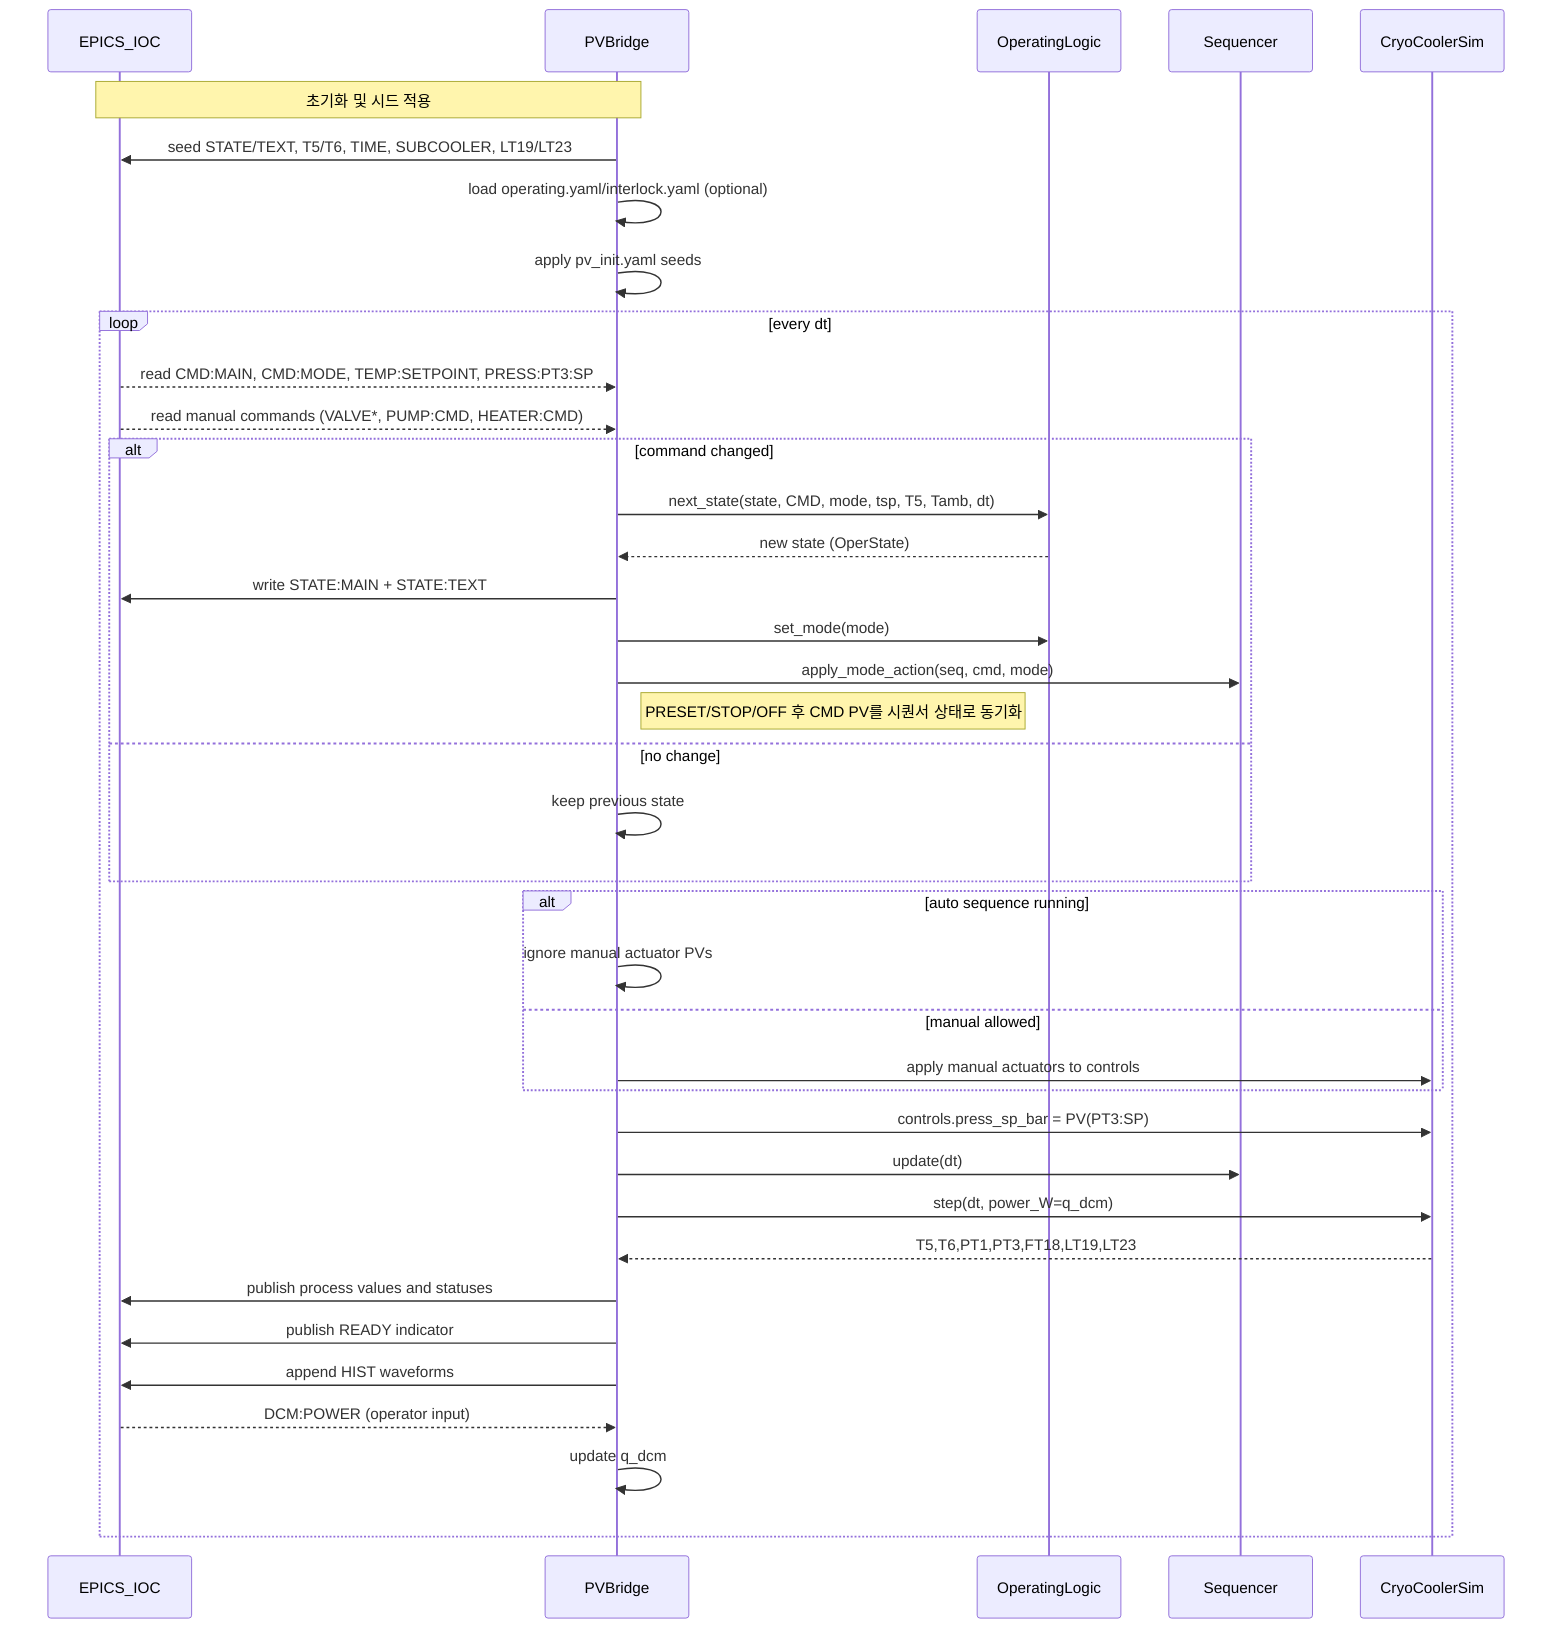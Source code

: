 %% PV Bridge — 런타임 시퀀스 (별도 파일)

sequenceDiagram
    participant IOC as EPICS_IOC
    participant BR as PVBridge
    participant OP as OperatingLogic
    participant SEQ as Sequencer
    participant SIM as CryoCoolerSim

    Note over BR,IOC: 초기화 및 시드 적용
    BR->>IOC: seed STATE/TEXT, T5/T6, TIME, SUBCOOLER, LT19/LT23
    BR->>BR: load operating.yaml/interlock.yaml (optional)
    BR->>BR: apply pv_init.yaml seeds

    loop every dt
        IOC-->>BR: read CMD:MAIN, CMD:MODE, TEMP:SETPOINT, PRESS:PT3:SP
        IOC-->>BR: read manual commands (VALVE*, PUMP:CMD, HEATER:CMD)
        alt command changed
            BR->>OP: next_state(state, CMD, mode, tsp, T5, Tamb, dt)
            OP-->>BR: new state (OperState)
            BR->>IOC: write STATE:MAIN + STATE:TEXT
            BR->>OP: set_mode(mode)
            BR->>SEQ: apply_mode_action(seq, cmd, mode)
            Note right of BR: PRESET/STOP/OFF 후 CMD PV를 시퀀서 상태로 동기화
        else no change
            BR->>BR: keep previous state
        end

        alt auto sequence running
            BR->>BR: ignore manual actuator PVs
        else manual allowed
            BR->>SIM: apply manual actuators to controls
        end

        BR->>SIM: controls.press_sp_bar = PV(PT3:SP)
        BR->>SEQ: update(dt)
        BR->>SIM: step(dt, power_W=q_dcm)
        SIM-->>BR: T5,T6,PT1,PT3,FT18,LT19,LT23
        BR->>IOC: publish process values and statuses
        BR->>IOC: publish READY indicator
        BR->>IOC: append HIST waveforms
        IOC-->>BR: DCM:POWER (operator input)
        BR->>BR: update q_dcm
    end

%% data_flow.mmd 참고